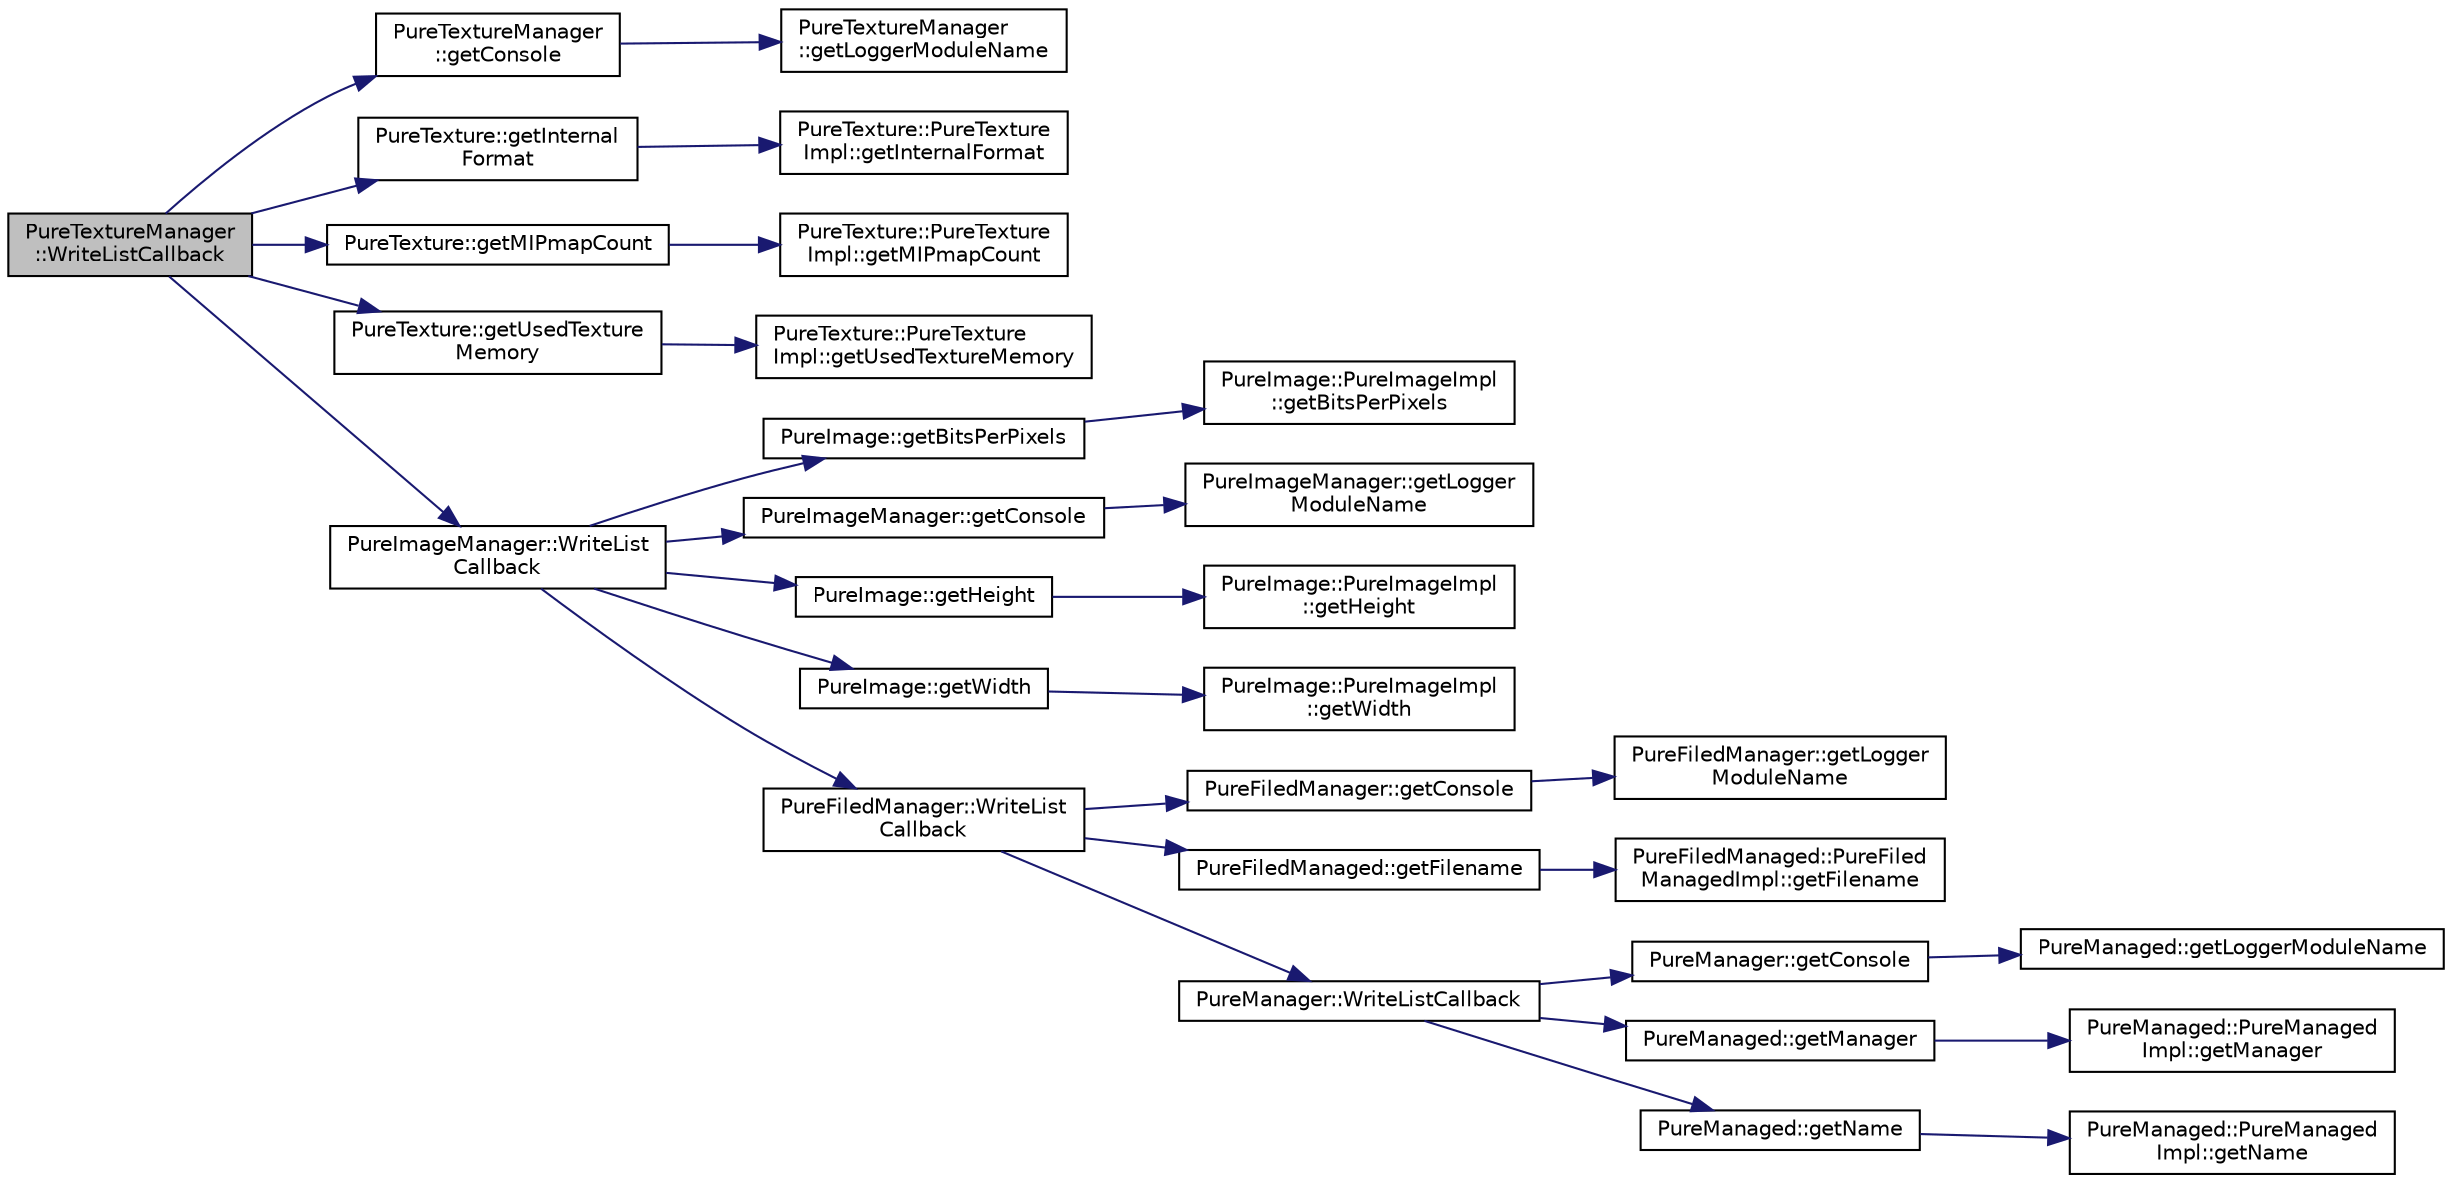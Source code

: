 digraph "PureTextureManager::WriteListCallback"
{
 // LATEX_PDF_SIZE
  edge [fontname="Helvetica",fontsize="10",labelfontname="Helvetica",labelfontsize="10"];
  node [fontname="Helvetica",fontsize="10",shape=record];
  rankdir="LR";
  Node1 [label="PureTextureManager\l::WriteListCallback",height=0.2,width=0.4,color="black", fillcolor="grey75", style="filled", fontcolor="black",tooltip="From PureImageManager, texture memory and internal number."];
  Node1 -> Node2 [color="midnightblue",fontsize="10",style="solid",fontname="Helvetica"];
  Node2 [label="PureTextureManager\l::getConsole",height=0.2,width=0.4,color="black", fillcolor="white", style="filled",URL="$class_pure_texture_manager.html#ac99dfeef2dd9b496997d3de947b40d34",tooltip="Returns access to console preset with logger module name as this class."];
  Node2 -> Node3 [color="midnightblue",fontsize="10",style="solid",fontname="Helvetica"];
  Node3 [label="PureTextureManager\l::getLoggerModuleName",height=0.2,width=0.4,color="black", fillcolor="white", style="filled",URL="$class_pure_texture_manager.html#af1d0757c49967f97f1f06003791cf72a",tooltip="Returns the logger module name of this class."];
  Node1 -> Node4 [color="midnightblue",fontsize="10",style="solid",fontname="Helvetica"];
  Node4 [label="PureTexture::getInternal\lFormat",height=0.2,width=0.4,color="black", fillcolor="white", style="filled",URL="$class_pure_texture.html#a8fa28941cd72cd5ce2adba1d24664f32",tooltip="Gets the internal texture format, including compression mode."];
  Node4 -> Node5 [color="midnightblue",fontsize="10",style="solid",fontname="Helvetica"];
  Node5 [label="PureTexture::PureTexture\lImpl::getInternalFormat",height=0.2,width=0.4,color="black", fillcolor="white", style="filled",URL="$class_pure_texture_1_1_pure_texture_impl.html#a920ac877bbbbff5fa768c77d79403e3d",tooltip=" "];
  Node1 -> Node6 [color="midnightblue",fontsize="10",style="solid",fontname="Helvetica"];
  Node6 [label="PureTexture::getMIPmapCount",height=0.2,width=0.4,color="black", fillcolor="white", style="filled",URL="$class_pure_texture.html#ade65b52db1df09dab919a29f3bddea1a",tooltip="Gets the number of MIP maps."];
  Node6 -> Node7 [color="midnightblue",fontsize="10",style="solid",fontname="Helvetica"];
  Node7 [label="PureTexture::PureTexture\lImpl::getMIPmapCount",height=0.2,width=0.4,color="black", fillcolor="white", style="filled",URL="$class_pure_texture_1_1_pure_texture_impl.html#a689ec7bf35276149cd8cf5ce4e2386bb",tooltip=" "];
  Node1 -> Node8 [color="midnightblue",fontsize="10",style="solid",fontname="Helvetica"];
  Node8 [label="PureTexture::getUsedTexture\lMemory",height=0.2,width=0.4,color="black", fillcolor="white", style="filled",URL="$class_pure_texture.html#a15b638cb6f14feb642202c97a3baa57e",tooltip="Gets the amount of VRAM allocated (considering compression, MIP mapping, etc...)."];
  Node8 -> Node9 [color="midnightblue",fontsize="10",style="solid",fontname="Helvetica"];
  Node9 [label="PureTexture::PureTexture\lImpl::getUsedTextureMemory",height=0.2,width=0.4,color="black", fillcolor="white", style="filled",URL="$class_pure_texture_1_1_pure_texture_impl.html#abfa9e8c011b79b813367d9eada0020e1",tooltip=" "];
  Node1 -> Node10 [color="midnightblue",fontsize="10",style="solid",fontname="Helvetica"];
  Node10 [label="PureImageManager::WriteList\lCallback",height=0.2,width=0.4,color="black", fillcolor="white", style="filled",URL="$class_pure_image_manager.html#a1f0901c4fffa377e1f36f18d21e3436b",tooltip="From PureFiledManager, adding W x H x BPP."];
  Node10 -> Node11 [color="midnightblue",fontsize="10",style="solid",fontname="Helvetica"];
  Node11 [label="PureImage::getBitsPerPixels",height=0.2,width=0.4,color="black", fillcolor="white", style="filled",URL="$class_pure_image.html#a560d31caab99a3c1dff54204fda23262",tooltip="Gets the bit depth of the image."];
  Node11 -> Node12 [color="midnightblue",fontsize="10",style="solid",fontname="Helvetica"];
  Node12 [label="PureImage::PureImageImpl\l::getBitsPerPixels",height=0.2,width=0.4,color="black", fillcolor="white", style="filled",URL="$class_pure_image_1_1_pure_image_impl.html#a6ddf7584899f042d05b4b28e5fcf28c4",tooltip=" "];
  Node10 -> Node13 [color="midnightblue",fontsize="10",style="solid",fontname="Helvetica"];
  Node13 [label="PureImageManager::getConsole",height=0.2,width=0.4,color="black", fillcolor="white", style="filled",URL="$class_pure_image_manager.html#ab6929618f83a0ae688983db7513f8d80",tooltip="Returns access to console preset with logger module name as this class."];
  Node13 -> Node14 [color="midnightblue",fontsize="10",style="solid",fontname="Helvetica"];
  Node14 [label="PureImageManager::getLogger\lModuleName",height=0.2,width=0.4,color="black", fillcolor="white", style="filled",URL="$class_pure_image_manager.html#a3f83399adeaa92c862b1e9f91bf13785",tooltip="Returns the logger module name of this class."];
  Node10 -> Node15 [color="midnightblue",fontsize="10",style="solid",fontname="Helvetica"];
  Node15 [label="PureImage::getHeight",height=0.2,width=0.4,color="black", fillcolor="white", style="filled",URL="$class_pure_image.html#a7721439592de01412aa4a77fb752df2a",tooltip="Gets the height of the image."];
  Node15 -> Node16 [color="midnightblue",fontsize="10",style="solid",fontname="Helvetica"];
  Node16 [label="PureImage::PureImageImpl\l::getHeight",height=0.2,width=0.4,color="black", fillcolor="white", style="filled",URL="$class_pure_image_1_1_pure_image_impl.html#ab05222e48a53a13930aebc90a54c6614",tooltip=" "];
  Node10 -> Node17 [color="midnightblue",fontsize="10",style="solid",fontname="Helvetica"];
  Node17 [label="PureImage::getWidth",height=0.2,width=0.4,color="black", fillcolor="white", style="filled",URL="$class_pure_image.html#aba6085fe41bb0acf129e3f18356a87e3",tooltip="Gets the width of the image."];
  Node17 -> Node18 [color="midnightblue",fontsize="10",style="solid",fontname="Helvetica"];
  Node18 [label="PureImage::PureImageImpl\l::getWidth",height=0.2,width=0.4,color="black", fillcolor="white", style="filled",URL="$class_pure_image_1_1_pure_image_impl.html#a2e76bb4c6a6f4c07ac7a70925c3b1d46",tooltip=" "];
  Node10 -> Node19 [color="midnightblue",fontsize="10",style="solid",fontname="Helvetica"];
  Node19 [label="PureFiledManager::WriteList\lCallback",height=0.2,width=0.4,color="black", fillcolor="white", style="filled",URL="$class_pure_filed_manager.html#a2eb4a6c983efab5fd4eabe4395b625ef",tooltip="From PureManager, printing filename."];
  Node19 -> Node20 [color="midnightblue",fontsize="10",style="solid",fontname="Helvetica"];
  Node20 [label="PureFiledManager::getConsole",height=0.2,width=0.4,color="black", fillcolor="white", style="filled",URL="$class_pure_filed_manager.html#a81d0ce6d98ee94f91598d294b550fc8a",tooltip="Returns access to console preset with logger module name as this class."];
  Node20 -> Node21 [color="midnightblue",fontsize="10",style="solid",fontname="Helvetica"];
  Node21 [label="PureFiledManager::getLogger\lModuleName",height=0.2,width=0.4,color="black", fillcolor="white", style="filled",URL="$class_pure_filed_manager.html#af2c265356ee813c96db23297c11158ea",tooltip="Returns the logger module name of this class."];
  Node19 -> Node22 [color="midnightblue",fontsize="10",style="solid",fontname="Helvetica"];
  Node22 [label="PureFiledManaged::getFilename",height=0.2,width=0.4,color="black", fillcolor="white", style="filled",URL="$class_pure_filed_managed.html#aec5cd427534677fd00608e8ef20364da",tooltip="Gets the filename."];
  Node22 -> Node23 [color="midnightblue",fontsize="10",style="solid",fontname="Helvetica"];
  Node23 [label="PureFiledManaged::PureFiled\lManagedImpl::getFilename",height=0.2,width=0.4,color="black", fillcolor="white", style="filled",URL="$class_pure_filed_managed_1_1_pure_filed_managed_impl.html#aed538d2904c86f182328bc8a989c269f",tooltip="Gets the filename."];
  Node19 -> Node24 [color="midnightblue",fontsize="10",style="solid",fontname="Helvetica"];
  Node24 [label="PureManager::WriteListCallback",height=0.2,width=0.4,color="black", fillcolor="white", style="filled",URL="$class_pure_manager.html#a2f012333e195f609bf263ee38fcac33c",tooltip="WriteList() calls this for every single managed object."];
  Node24 -> Node25 [color="midnightblue",fontsize="10",style="solid",fontname="Helvetica"];
  Node25 [label="PureManager::getConsole",height=0.2,width=0.4,color="black", fillcolor="white", style="filled",URL="$class_pure_manager.html#a6903c85a1a34bf5f1c0e68514270ed3b",tooltip="Returns access to console preset with logger module name as this class."];
  Node25 -> Node26 [color="midnightblue",fontsize="10",style="solid",fontname="Helvetica"];
  Node26 [label="PureManaged::getLoggerModuleName",height=0.2,width=0.4,color="black", fillcolor="white", style="filled",URL="$class_pure_managed.html#a22a6fdac80028d961cc047117a081c1f",tooltip="Returns the logger module name of this class."];
  Node24 -> Node27 [color="midnightblue",fontsize="10",style="solid",fontname="Helvetica"];
  Node27 [label="PureManaged::getManager",height=0.2,width=0.4,color="black", fillcolor="white", style="filled",URL="$class_pure_managed.html#abdbf454069faf3fd78488df29fe285a8",tooltip="Gets the manager of the managed."];
  Node27 -> Node28 [color="midnightblue",fontsize="10",style="solid",fontname="Helvetica"];
  Node28 [label="PureManaged::PureManaged\lImpl::getManager",height=0.2,width=0.4,color="black", fillcolor="white", style="filled",URL="$class_pure_managed_1_1_pure_managed_impl.html#a1af18a911778e18937830e8a6a884679",tooltip="Gets the manager of the managed."];
  Node24 -> Node29 [color="midnightblue",fontsize="10",style="solid",fontname="Helvetica"];
  Node29 [label="PureManaged::getName",height=0.2,width=0.4,color="black", fillcolor="white", style="filled",URL="$class_pure_managed.html#a74b5976e4f3d08a276624c1068d3b6e4",tooltip="Gets the name."];
  Node29 -> Node30 [color="midnightblue",fontsize="10",style="solid",fontname="Helvetica"];
  Node30 [label="PureManaged::PureManaged\lImpl::getName",height=0.2,width=0.4,color="black", fillcolor="white", style="filled",URL="$class_pure_managed_1_1_pure_managed_impl.html#a9e209d31fd238c35a1b0648acb20d188",tooltip="Gets the name."];
}
